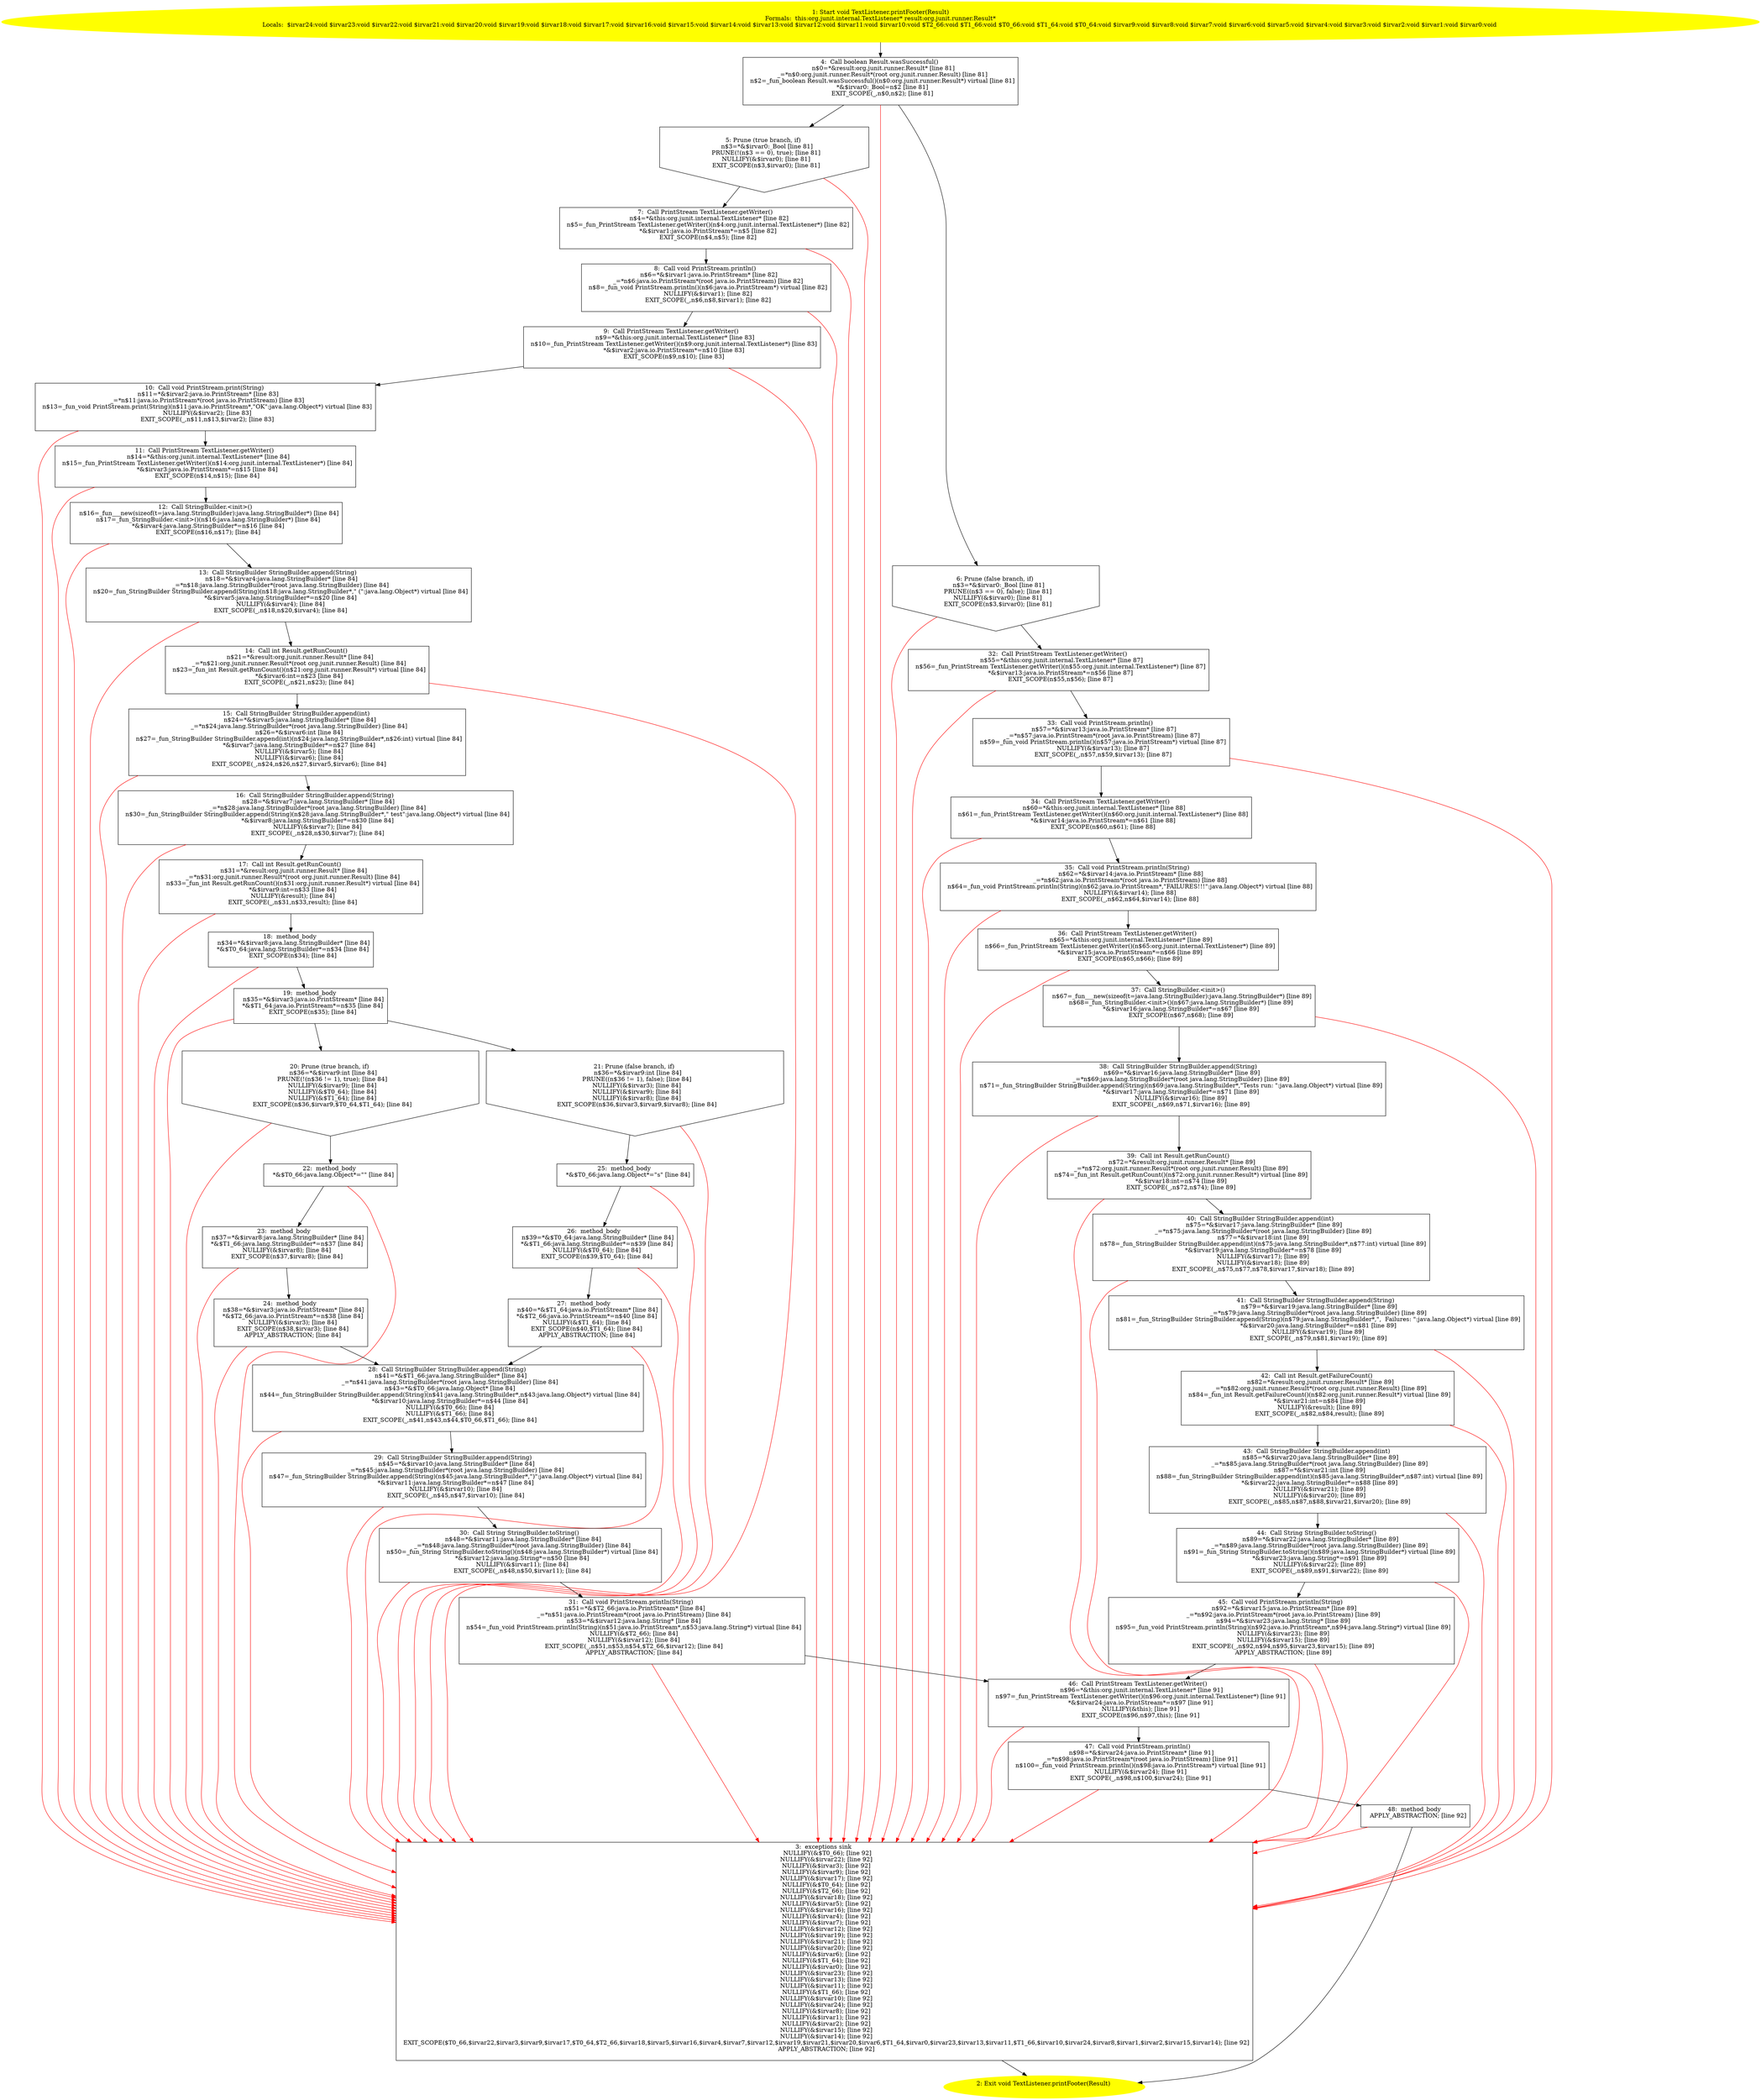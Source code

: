 /* @generated */
digraph cfg {
"org.junit.internal.TextListener.printFooter(org.junit.runner.Result):void.f20b28e6f2df026392e4457fcf75a3e8_1" [label="1: Start void TextListener.printFooter(Result)\nFormals:  this:org.junit.internal.TextListener* result:org.junit.runner.Result*\nLocals:  $irvar24:void $irvar23:void $irvar22:void $irvar21:void $irvar20:void $irvar19:void $irvar18:void $irvar17:void $irvar16:void $irvar15:void $irvar14:void $irvar13:void $irvar12:void $irvar11:void $irvar10:void $T2_66:void $T1_66:void $T0_66:void $T1_64:void $T0_64:void $irvar9:void $irvar8:void $irvar7:void $irvar6:void $irvar5:void $irvar4:void $irvar3:void $irvar2:void $irvar1:void $irvar0:void \n  " color=yellow style=filled]
	

	 "org.junit.internal.TextListener.printFooter(org.junit.runner.Result):void.f20b28e6f2df026392e4457fcf75a3e8_1" -> "org.junit.internal.TextListener.printFooter(org.junit.runner.Result):void.f20b28e6f2df026392e4457fcf75a3e8_4" ;
"org.junit.internal.TextListener.printFooter(org.junit.runner.Result):void.f20b28e6f2df026392e4457fcf75a3e8_2" [label="2: Exit void TextListener.printFooter(Result) \n  " color=yellow style=filled]
	

"org.junit.internal.TextListener.printFooter(org.junit.runner.Result):void.f20b28e6f2df026392e4457fcf75a3e8_3" [label="3:  exceptions sink \n   NULLIFY(&$T0_66); [line 92]\n  NULLIFY(&$irvar22); [line 92]\n  NULLIFY(&$irvar3); [line 92]\n  NULLIFY(&$irvar9); [line 92]\n  NULLIFY(&$irvar17); [line 92]\n  NULLIFY(&$T0_64); [line 92]\n  NULLIFY(&$T2_66); [line 92]\n  NULLIFY(&$irvar18); [line 92]\n  NULLIFY(&$irvar5); [line 92]\n  NULLIFY(&$irvar16); [line 92]\n  NULLIFY(&$irvar4); [line 92]\n  NULLIFY(&$irvar7); [line 92]\n  NULLIFY(&$irvar12); [line 92]\n  NULLIFY(&$irvar19); [line 92]\n  NULLIFY(&$irvar21); [line 92]\n  NULLIFY(&$irvar20); [line 92]\n  NULLIFY(&$irvar6); [line 92]\n  NULLIFY(&$T1_64); [line 92]\n  NULLIFY(&$irvar0); [line 92]\n  NULLIFY(&$irvar23); [line 92]\n  NULLIFY(&$irvar13); [line 92]\n  NULLIFY(&$irvar11); [line 92]\n  NULLIFY(&$T1_66); [line 92]\n  NULLIFY(&$irvar10); [line 92]\n  NULLIFY(&$irvar24); [line 92]\n  NULLIFY(&$irvar8); [line 92]\n  NULLIFY(&$irvar1); [line 92]\n  NULLIFY(&$irvar2); [line 92]\n  NULLIFY(&$irvar15); [line 92]\n  NULLIFY(&$irvar14); [line 92]\n  EXIT_SCOPE($T0_66,$irvar22,$irvar3,$irvar9,$irvar17,$T0_64,$T2_66,$irvar18,$irvar5,$irvar16,$irvar4,$irvar7,$irvar12,$irvar19,$irvar21,$irvar20,$irvar6,$T1_64,$irvar0,$irvar23,$irvar13,$irvar11,$T1_66,$irvar10,$irvar24,$irvar8,$irvar1,$irvar2,$irvar15,$irvar14); [line 92]\n  APPLY_ABSTRACTION; [line 92]\n " shape="box"]
	

	 "org.junit.internal.TextListener.printFooter(org.junit.runner.Result):void.f20b28e6f2df026392e4457fcf75a3e8_3" -> "org.junit.internal.TextListener.printFooter(org.junit.runner.Result):void.f20b28e6f2df026392e4457fcf75a3e8_2" ;
"org.junit.internal.TextListener.printFooter(org.junit.runner.Result):void.f20b28e6f2df026392e4457fcf75a3e8_4" [label="4:  Call boolean Result.wasSuccessful() \n   n$0=*&result:org.junit.runner.Result* [line 81]\n  _=*n$0:org.junit.runner.Result*(root org.junit.runner.Result) [line 81]\n  n$2=_fun_boolean Result.wasSuccessful()(n$0:org.junit.runner.Result*) virtual [line 81]\n  *&$irvar0:_Bool=n$2 [line 81]\n  EXIT_SCOPE(_,n$0,n$2); [line 81]\n " shape="box"]
	

	 "org.junit.internal.TextListener.printFooter(org.junit.runner.Result):void.f20b28e6f2df026392e4457fcf75a3e8_4" -> "org.junit.internal.TextListener.printFooter(org.junit.runner.Result):void.f20b28e6f2df026392e4457fcf75a3e8_5" ;
	 "org.junit.internal.TextListener.printFooter(org.junit.runner.Result):void.f20b28e6f2df026392e4457fcf75a3e8_4" -> "org.junit.internal.TextListener.printFooter(org.junit.runner.Result):void.f20b28e6f2df026392e4457fcf75a3e8_6" ;
	 "org.junit.internal.TextListener.printFooter(org.junit.runner.Result):void.f20b28e6f2df026392e4457fcf75a3e8_4" -> "org.junit.internal.TextListener.printFooter(org.junit.runner.Result):void.f20b28e6f2df026392e4457fcf75a3e8_3" [color="red" ];
"org.junit.internal.TextListener.printFooter(org.junit.runner.Result):void.f20b28e6f2df026392e4457fcf75a3e8_5" [label="5: Prune (true branch, if) \n   n$3=*&$irvar0:_Bool [line 81]\n  PRUNE(!(n$3 == 0), true); [line 81]\n  NULLIFY(&$irvar0); [line 81]\n  EXIT_SCOPE(n$3,$irvar0); [line 81]\n " shape="invhouse"]
	

	 "org.junit.internal.TextListener.printFooter(org.junit.runner.Result):void.f20b28e6f2df026392e4457fcf75a3e8_5" -> "org.junit.internal.TextListener.printFooter(org.junit.runner.Result):void.f20b28e6f2df026392e4457fcf75a3e8_7" ;
	 "org.junit.internal.TextListener.printFooter(org.junit.runner.Result):void.f20b28e6f2df026392e4457fcf75a3e8_5" -> "org.junit.internal.TextListener.printFooter(org.junit.runner.Result):void.f20b28e6f2df026392e4457fcf75a3e8_3" [color="red" ];
"org.junit.internal.TextListener.printFooter(org.junit.runner.Result):void.f20b28e6f2df026392e4457fcf75a3e8_6" [label="6: Prune (false branch, if) \n   n$3=*&$irvar0:_Bool [line 81]\n  PRUNE((n$3 == 0), false); [line 81]\n  NULLIFY(&$irvar0); [line 81]\n  EXIT_SCOPE(n$3,$irvar0); [line 81]\n " shape="invhouse"]
	

	 "org.junit.internal.TextListener.printFooter(org.junit.runner.Result):void.f20b28e6f2df026392e4457fcf75a3e8_6" -> "org.junit.internal.TextListener.printFooter(org.junit.runner.Result):void.f20b28e6f2df026392e4457fcf75a3e8_32" ;
	 "org.junit.internal.TextListener.printFooter(org.junit.runner.Result):void.f20b28e6f2df026392e4457fcf75a3e8_6" -> "org.junit.internal.TextListener.printFooter(org.junit.runner.Result):void.f20b28e6f2df026392e4457fcf75a3e8_3" [color="red" ];
"org.junit.internal.TextListener.printFooter(org.junit.runner.Result):void.f20b28e6f2df026392e4457fcf75a3e8_7" [label="7:  Call PrintStream TextListener.getWriter() \n   n$4=*&this:org.junit.internal.TextListener* [line 82]\n  n$5=_fun_PrintStream TextListener.getWriter()(n$4:org.junit.internal.TextListener*) [line 82]\n  *&$irvar1:java.io.PrintStream*=n$5 [line 82]\n  EXIT_SCOPE(n$4,n$5); [line 82]\n " shape="box"]
	

	 "org.junit.internal.TextListener.printFooter(org.junit.runner.Result):void.f20b28e6f2df026392e4457fcf75a3e8_7" -> "org.junit.internal.TextListener.printFooter(org.junit.runner.Result):void.f20b28e6f2df026392e4457fcf75a3e8_8" ;
	 "org.junit.internal.TextListener.printFooter(org.junit.runner.Result):void.f20b28e6f2df026392e4457fcf75a3e8_7" -> "org.junit.internal.TextListener.printFooter(org.junit.runner.Result):void.f20b28e6f2df026392e4457fcf75a3e8_3" [color="red" ];
"org.junit.internal.TextListener.printFooter(org.junit.runner.Result):void.f20b28e6f2df026392e4457fcf75a3e8_8" [label="8:  Call void PrintStream.println() \n   n$6=*&$irvar1:java.io.PrintStream* [line 82]\n  _=*n$6:java.io.PrintStream*(root java.io.PrintStream) [line 82]\n  n$8=_fun_void PrintStream.println()(n$6:java.io.PrintStream*) virtual [line 82]\n  NULLIFY(&$irvar1); [line 82]\n  EXIT_SCOPE(_,n$6,n$8,$irvar1); [line 82]\n " shape="box"]
	

	 "org.junit.internal.TextListener.printFooter(org.junit.runner.Result):void.f20b28e6f2df026392e4457fcf75a3e8_8" -> "org.junit.internal.TextListener.printFooter(org.junit.runner.Result):void.f20b28e6f2df026392e4457fcf75a3e8_9" ;
	 "org.junit.internal.TextListener.printFooter(org.junit.runner.Result):void.f20b28e6f2df026392e4457fcf75a3e8_8" -> "org.junit.internal.TextListener.printFooter(org.junit.runner.Result):void.f20b28e6f2df026392e4457fcf75a3e8_3" [color="red" ];
"org.junit.internal.TextListener.printFooter(org.junit.runner.Result):void.f20b28e6f2df026392e4457fcf75a3e8_9" [label="9:  Call PrintStream TextListener.getWriter() \n   n$9=*&this:org.junit.internal.TextListener* [line 83]\n  n$10=_fun_PrintStream TextListener.getWriter()(n$9:org.junit.internal.TextListener*) [line 83]\n  *&$irvar2:java.io.PrintStream*=n$10 [line 83]\n  EXIT_SCOPE(n$9,n$10); [line 83]\n " shape="box"]
	

	 "org.junit.internal.TextListener.printFooter(org.junit.runner.Result):void.f20b28e6f2df026392e4457fcf75a3e8_9" -> "org.junit.internal.TextListener.printFooter(org.junit.runner.Result):void.f20b28e6f2df026392e4457fcf75a3e8_10" ;
	 "org.junit.internal.TextListener.printFooter(org.junit.runner.Result):void.f20b28e6f2df026392e4457fcf75a3e8_9" -> "org.junit.internal.TextListener.printFooter(org.junit.runner.Result):void.f20b28e6f2df026392e4457fcf75a3e8_3" [color="red" ];
"org.junit.internal.TextListener.printFooter(org.junit.runner.Result):void.f20b28e6f2df026392e4457fcf75a3e8_10" [label="10:  Call void PrintStream.print(String) \n   n$11=*&$irvar2:java.io.PrintStream* [line 83]\n  _=*n$11:java.io.PrintStream*(root java.io.PrintStream) [line 83]\n  n$13=_fun_void PrintStream.print(String)(n$11:java.io.PrintStream*,\"OK\":java.lang.Object*) virtual [line 83]\n  NULLIFY(&$irvar2); [line 83]\n  EXIT_SCOPE(_,n$11,n$13,$irvar2); [line 83]\n " shape="box"]
	

	 "org.junit.internal.TextListener.printFooter(org.junit.runner.Result):void.f20b28e6f2df026392e4457fcf75a3e8_10" -> "org.junit.internal.TextListener.printFooter(org.junit.runner.Result):void.f20b28e6f2df026392e4457fcf75a3e8_11" ;
	 "org.junit.internal.TextListener.printFooter(org.junit.runner.Result):void.f20b28e6f2df026392e4457fcf75a3e8_10" -> "org.junit.internal.TextListener.printFooter(org.junit.runner.Result):void.f20b28e6f2df026392e4457fcf75a3e8_3" [color="red" ];
"org.junit.internal.TextListener.printFooter(org.junit.runner.Result):void.f20b28e6f2df026392e4457fcf75a3e8_11" [label="11:  Call PrintStream TextListener.getWriter() \n   n$14=*&this:org.junit.internal.TextListener* [line 84]\n  n$15=_fun_PrintStream TextListener.getWriter()(n$14:org.junit.internal.TextListener*) [line 84]\n  *&$irvar3:java.io.PrintStream*=n$15 [line 84]\n  EXIT_SCOPE(n$14,n$15); [line 84]\n " shape="box"]
	

	 "org.junit.internal.TextListener.printFooter(org.junit.runner.Result):void.f20b28e6f2df026392e4457fcf75a3e8_11" -> "org.junit.internal.TextListener.printFooter(org.junit.runner.Result):void.f20b28e6f2df026392e4457fcf75a3e8_12" ;
	 "org.junit.internal.TextListener.printFooter(org.junit.runner.Result):void.f20b28e6f2df026392e4457fcf75a3e8_11" -> "org.junit.internal.TextListener.printFooter(org.junit.runner.Result):void.f20b28e6f2df026392e4457fcf75a3e8_3" [color="red" ];
"org.junit.internal.TextListener.printFooter(org.junit.runner.Result):void.f20b28e6f2df026392e4457fcf75a3e8_12" [label="12:  Call StringBuilder.<init>() \n   n$16=_fun___new(sizeof(t=java.lang.StringBuilder):java.lang.StringBuilder*) [line 84]\n  n$17=_fun_StringBuilder.<init>()(n$16:java.lang.StringBuilder*) [line 84]\n  *&$irvar4:java.lang.StringBuilder*=n$16 [line 84]\n  EXIT_SCOPE(n$16,n$17); [line 84]\n " shape="box"]
	

	 "org.junit.internal.TextListener.printFooter(org.junit.runner.Result):void.f20b28e6f2df026392e4457fcf75a3e8_12" -> "org.junit.internal.TextListener.printFooter(org.junit.runner.Result):void.f20b28e6f2df026392e4457fcf75a3e8_13" ;
	 "org.junit.internal.TextListener.printFooter(org.junit.runner.Result):void.f20b28e6f2df026392e4457fcf75a3e8_12" -> "org.junit.internal.TextListener.printFooter(org.junit.runner.Result):void.f20b28e6f2df026392e4457fcf75a3e8_3" [color="red" ];
"org.junit.internal.TextListener.printFooter(org.junit.runner.Result):void.f20b28e6f2df026392e4457fcf75a3e8_13" [label="13:  Call StringBuilder StringBuilder.append(String) \n   n$18=*&$irvar4:java.lang.StringBuilder* [line 84]\n  _=*n$18:java.lang.StringBuilder*(root java.lang.StringBuilder) [line 84]\n  n$20=_fun_StringBuilder StringBuilder.append(String)(n$18:java.lang.StringBuilder*,\" (\":java.lang.Object*) virtual [line 84]\n  *&$irvar5:java.lang.StringBuilder*=n$20 [line 84]\n  NULLIFY(&$irvar4); [line 84]\n  EXIT_SCOPE(_,n$18,n$20,$irvar4); [line 84]\n " shape="box"]
	

	 "org.junit.internal.TextListener.printFooter(org.junit.runner.Result):void.f20b28e6f2df026392e4457fcf75a3e8_13" -> "org.junit.internal.TextListener.printFooter(org.junit.runner.Result):void.f20b28e6f2df026392e4457fcf75a3e8_14" ;
	 "org.junit.internal.TextListener.printFooter(org.junit.runner.Result):void.f20b28e6f2df026392e4457fcf75a3e8_13" -> "org.junit.internal.TextListener.printFooter(org.junit.runner.Result):void.f20b28e6f2df026392e4457fcf75a3e8_3" [color="red" ];
"org.junit.internal.TextListener.printFooter(org.junit.runner.Result):void.f20b28e6f2df026392e4457fcf75a3e8_14" [label="14:  Call int Result.getRunCount() \n   n$21=*&result:org.junit.runner.Result* [line 84]\n  _=*n$21:org.junit.runner.Result*(root org.junit.runner.Result) [line 84]\n  n$23=_fun_int Result.getRunCount()(n$21:org.junit.runner.Result*) virtual [line 84]\n  *&$irvar6:int=n$23 [line 84]\n  EXIT_SCOPE(_,n$21,n$23); [line 84]\n " shape="box"]
	

	 "org.junit.internal.TextListener.printFooter(org.junit.runner.Result):void.f20b28e6f2df026392e4457fcf75a3e8_14" -> "org.junit.internal.TextListener.printFooter(org.junit.runner.Result):void.f20b28e6f2df026392e4457fcf75a3e8_15" ;
	 "org.junit.internal.TextListener.printFooter(org.junit.runner.Result):void.f20b28e6f2df026392e4457fcf75a3e8_14" -> "org.junit.internal.TextListener.printFooter(org.junit.runner.Result):void.f20b28e6f2df026392e4457fcf75a3e8_3" [color="red" ];
"org.junit.internal.TextListener.printFooter(org.junit.runner.Result):void.f20b28e6f2df026392e4457fcf75a3e8_15" [label="15:  Call StringBuilder StringBuilder.append(int) \n   n$24=*&$irvar5:java.lang.StringBuilder* [line 84]\n  _=*n$24:java.lang.StringBuilder*(root java.lang.StringBuilder) [line 84]\n  n$26=*&$irvar6:int [line 84]\n  n$27=_fun_StringBuilder StringBuilder.append(int)(n$24:java.lang.StringBuilder*,n$26:int) virtual [line 84]\n  *&$irvar7:java.lang.StringBuilder*=n$27 [line 84]\n  NULLIFY(&$irvar5); [line 84]\n  NULLIFY(&$irvar6); [line 84]\n  EXIT_SCOPE(_,n$24,n$26,n$27,$irvar5,$irvar6); [line 84]\n " shape="box"]
	

	 "org.junit.internal.TextListener.printFooter(org.junit.runner.Result):void.f20b28e6f2df026392e4457fcf75a3e8_15" -> "org.junit.internal.TextListener.printFooter(org.junit.runner.Result):void.f20b28e6f2df026392e4457fcf75a3e8_16" ;
	 "org.junit.internal.TextListener.printFooter(org.junit.runner.Result):void.f20b28e6f2df026392e4457fcf75a3e8_15" -> "org.junit.internal.TextListener.printFooter(org.junit.runner.Result):void.f20b28e6f2df026392e4457fcf75a3e8_3" [color="red" ];
"org.junit.internal.TextListener.printFooter(org.junit.runner.Result):void.f20b28e6f2df026392e4457fcf75a3e8_16" [label="16:  Call StringBuilder StringBuilder.append(String) \n   n$28=*&$irvar7:java.lang.StringBuilder* [line 84]\n  _=*n$28:java.lang.StringBuilder*(root java.lang.StringBuilder) [line 84]\n  n$30=_fun_StringBuilder StringBuilder.append(String)(n$28:java.lang.StringBuilder*,\" test\":java.lang.Object*) virtual [line 84]\n  *&$irvar8:java.lang.StringBuilder*=n$30 [line 84]\n  NULLIFY(&$irvar7); [line 84]\n  EXIT_SCOPE(_,n$28,n$30,$irvar7); [line 84]\n " shape="box"]
	

	 "org.junit.internal.TextListener.printFooter(org.junit.runner.Result):void.f20b28e6f2df026392e4457fcf75a3e8_16" -> "org.junit.internal.TextListener.printFooter(org.junit.runner.Result):void.f20b28e6f2df026392e4457fcf75a3e8_17" ;
	 "org.junit.internal.TextListener.printFooter(org.junit.runner.Result):void.f20b28e6f2df026392e4457fcf75a3e8_16" -> "org.junit.internal.TextListener.printFooter(org.junit.runner.Result):void.f20b28e6f2df026392e4457fcf75a3e8_3" [color="red" ];
"org.junit.internal.TextListener.printFooter(org.junit.runner.Result):void.f20b28e6f2df026392e4457fcf75a3e8_17" [label="17:  Call int Result.getRunCount() \n   n$31=*&result:org.junit.runner.Result* [line 84]\n  _=*n$31:org.junit.runner.Result*(root org.junit.runner.Result) [line 84]\n  n$33=_fun_int Result.getRunCount()(n$31:org.junit.runner.Result*) virtual [line 84]\n  *&$irvar9:int=n$33 [line 84]\n  NULLIFY(&result); [line 84]\n  EXIT_SCOPE(_,n$31,n$33,result); [line 84]\n " shape="box"]
	

	 "org.junit.internal.TextListener.printFooter(org.junit.runner.Result):void.f20b28e6f2df026392e4457fcf75a3e8_17" -> "org.junit.internal.TextListener.printFooter(org.junit.runner.Result):void.f20b28e6f2df026392e4457fcf75a3e8_18" ;
	 "org.junit.internal.TextListener.printFooter(org.junit.runner.Result):void.f20b28e6f2df026392e4457fcf75a3e8_17" -> "org.junit.internal.TextListener.printFooter(org.junit.runner.Result):void.f20b28e6f2df026392e4457fcf75a3e8_3" [color="red" ];
"org.junit.internal.TextListener.printFooter(org.junit.runner.Result):void.f20b28e6f2df026392e4457fcf75a3e8_18" [label="18:  method_body \n   n$34=*&$irvar8:java.lang.StringBuilder* [line 84]\n  *&$T0_64:java.lang.StringBuilder*=n$34 [line 84]\n  EXIT_SCOPE(n$34); [line 84]\n " shape="box"]
	

	 "org.junit.internal.TextListener.printFooter(org.junit.runner.Result):void.f20b28e6f2df026392e4457fcf75a3e8_18" -> "org.junit.internal.TextListener.printFooter(org.junit.runner.Result):void.f20b28e6f2df026392e4457fcf75a3e8_19" ;
	 "org.junit.internal.TextListener.printFooter(org.junit.runner.Result):void.f20b28e6f2df026392e4457fcf75a3e8_18" -> "org.junit.internal.TextListener.printFooter(org.junit.runner.Result):void.f20b28e6f2df026392e4457fcf75a3e8_3" [color="red" ];
"org.junit.internal.TextListener.printFooter(org.junit.runner.Result):void.f20b28e6f2df026392e4457fcf75a3e8_19" [label="19:  method_body \n   n$35=*&$irvar3:java.io.PrintStream* [line 84]\n  *&$T1_64:java.io.PrintStream*=n$35 [line 84]\n  EXIT_SCOPE(n$35); [line 84]\n " shape="box"]
	

	 "org.junit.internal.TextListener.printFooter(org.junit.runner.Result):void.f20b28e6f2df026392e4457fcf75a3e8_19" -> "org.junit.internal.TextListener.printFooter(org.junit.runner.Result):void.f20b28e6f2df026392e4457fcf75a3e8_20" ;
	 "org.junit.internal.TextListener.printFooter(org.junit.runner.Result):void.f20b28e6f2df026392e4457fcf75a3e8_19" -> "org.junit.internal.TextListener.printFooter(org.junit.runner.Result):void.f20b28e6f2df026392e4457fcf75a3e8_21" ;
	 "org.junit.internal.TextListener.printFooter(org.junit.runner.Result):void.f20b28e6f2df026392e4457fcf75a3e8_19" -> "org.junit.internal.TextListener.printFooter(org.junit.runner.Result):void.f20b28e6f2df026392e4457fcf75a3e8_3" [color="red" ];
"org.junit.internal.TextListener.printFooter(org.junit.runner.Result):void.f20b28e6f2df026392e4457fcf75a3e8_20" [label="20: Prune (true branch, if) \n   n$36=*&$irvar9:int [line 84]\n  PRUNE(!(n$36 != 1), true); [line 84]\n  NULLIFY(&$irvar9); [line 84]\n  NULLIFY(&$T0_64); [line 84]\n  NULLIFY(&$T1_64); [line 84]\n  EXIT_SCOPE(n$36,$irvar9,$T0_64,$T1_64); [line 84]\n " shape="invhouse"]
	

	 "org.junit.internal.TextListener.printFooter(org.junit.runner.Result):void.f20b28e6f2df026392e4457fcf75a3e8_20" -> "org.junit.internal.TextListener.printFooter(org.junit.runner.Result):void.f20b28e6f2df026392e4457fcf75a3e8_22" ;
	 "org.junit.internal.TextListener.printFooter(org.junit.runner.Result):void.f20b28e6f2df026392e4457fcf75a3e8_20" -> "org.junit.internal.TextListener.printFooter(org.junit.runner.Result):void.f20b28e6f2df026392e4457fcf75a3e8_3" [color="red" ];
"org.junit.internal.TextListener.printFooter(org.junit.runner.Result):void.f20b28e6f2df026392e4457fcf75a3e8_21" [label="21: Prune (false branch, if) \n   n$36=*&$irvar9:int [line 84]\n  PRUNE((n$36 != 1), false); [line 84]\n  NULLIFY(&$irvar3); [line 84]\n  NULLIFY(&$irvar9); [line 84]\n  NULLIFY(&$irvar8); [line 84]\n  EXIT_SCOPE(n$36,$irvar3,$irvar9,$irvar8); [line 84]\n " shape="invhouse"]
	

	 "org.junit.internal.TextListener.printFooter(org.junit.runner.Result):void.f20b28e6f2df026392e4457fcf75a3e8_21" -> "org.junit.internal.TextListener.printFooter(org.junit.runner.Result):void.f20b28e6f2df026392e4457fcf75a3e8_25" ;
	 "org.junit.internal.TextListener.printFooter(org.junit.runner.Result):void.f20b28e6f2df026392e4457fcf75a3e8_21" -> "org.junit.internal.TextListener.printFooter(org.junit.runner.Result):void.f20b28e6f2df026392e4457fcf75a3e8_3" [color="red" ];
"org.junit.internal.TextListener.printFooter(org.junit.runner.Result):void.f20b28e6f2df026392e4457fcf75a3e8_22" [label="22:  method_body \n   *&$T0_66:java.lang.Object*=\"\" [line 84]\n " shape="box"]
	

	 "org.junit.internal.TextListener.printFooter(org.junit.runner.Result):void.f20b28e6f2df026392e4457fcf75a3e8_22" -> "org.junit.internal.TextListener.printFooter(org.junit.runner.Result):void.f20b28e6f2df026392e4457fcf75a3e8_23" ;
	 "org.junit.internal.TextListener.printFooter(org.junit.runner.Result):void.f20b28e6f2df026392e4457fcf75a3e8_22" -> "org.junit.internal.TextListener.printFooter(org.junit.runner.Result):void.f20b28e6f2df026392e4457fcf75a3e8_3" [color="red" ];
"org.junit.internal.TextListener.printFooter(org.junit.runner.Result):void.f20b28e6f2df026392e4457fcf75a3e8_23" [label="23:  method_body \n   n$37=*&$irvar8:java.lang.StringBuilder* [line 84]\n  *&$T1_66:java.lang.StringBuilder*=n$37 [line 84]\n  NULLIFY(&$irvar8); [line 84]\n  EXIT_SCOPE(n$37,$irvar8); [line 84]\n " shape="box"]
	

	 "org.junit.internal.TextListener.printFooter(org.junit.runner.Result):void.f20b28e6f2df026392e4457fcf75a3e8_23" -> "org.junit.internal.TextListener.printFooter(org.junit.runner.Result):void.f20b28e6f2df026392e4457fcf75a3e8_24" ;
	 "org.junit.internal.TextListener.printFooter(org.junit.runner.Result):void.f20b28e6f2df026392e4457fcf75a3e8_23" -> "org.junit.internal.TextListener.printFooter(org.junit.runner.Result):void.f20b28e6f2df026392e4457fcf75a3e8_3" [color="red" ];
"org.junit.internal.TextListener.printFooter(org.junit.runner.Result):void.f20b28e6f2df026392e4457fcf75a3e8_24" [label="24:  method_body \n   n$38=*&$irvar3:java.io.PrintStream* [line 84]\n  *&$T2_66:java.io.PrintStream*=n$38 [line 84]\n  NULLIFY(&$irvar3); [line 84]\n  EXIT_SCOPE(n$38,$irvar3); [line 84]\n  APPLY_ABSTRACTION; [line 84]\n " shape="box"]
	

	 "org.junit.internal.TextListener.printFooter(org.junit.runner.Result):void.f20b28e6f2df026392e4457fcf75a3e8_24" -> "org.junit.internal.TextListener.printFooter(org.junit.runner.Result):void.f20b28e6f2df026392e4457fcf75a3e8_28" ;
	 "org.junit.internal.TextListener.printFooter(org.junit.runner.Result):void.f20b28e6f2df026392e4457fcf75a3e8_24" -> "org.junit.internal.TextListener.printFooter(org.junit.runner.Result):void.f20b28e6f2df026392e4457fcf75a3e8_3" [color="red" ];
"org.junit.internal.TextListener.printFooter(org.junit.runner.Result):void.f20b28e6f2df026392e4457fcf75a3e8_25" [label="25:  method_body \n   *&$T0_66:java.lang.Object*=\"s\" [line 84]\n " shape="box"]
	

	 "org.junit.internal.TextListener.printFooter(org.junit.runner.Result):void.f20b28e6f2df026392e4457fcf75a3e8_25" -> "org.junit.internal.TextListener.printFooter(org.junit.runner.Result):void.f20b28e6f2df026392e4457fcf75a3e8_26" ;
	 "org.junit.internal.TextListener.printFooter(org.junit.runner.Result):void.f20b28e6f2df026392e4457fcf75a3e8_25" -> "org.junit.internal.TextListener.printFooter(org.junit.runner.Result):void.f20b28e6f2df026392e4457fcf75a3e8_3" [color="red" ];
"org.junit.internal.TextListener.printFooter(org.junit.runner.Result):void.f20b28e6f2df026392e4457fcf75a3e8_26" [label="26:  method_body \n   n$39=*&$T0_64:java.lang.StringBuilder* [line 84]\n  *&$T1_66:java.lang.StringBuilder*=n$39 [line 84]\n  NULLIFY(&$T0_64); [line 84]\n  EXIT_SCOPE(n$39,$T0_64); [line 84]\n " shape="box"]
	

	 "org.junit.internal.TextListener.printFooter(org.junit.runner.Result):void.f20b28e6f2df026392e4457fcf75a3e8_26" -> "org.junit.internal.TextListener.printFooter(org.junit.runner.Result):void.f20b28e6f2df026392e4457fcf75a3e8_27" ;
	 "org.junit.internal.TextListener.printFooter(org.junit.runner.Result):void.f20b28e6f2df026392e4457fcf75a3e8_26" -> "org.junit.internal.TextListener.printFooter(org.junit.runner.Result):void.f20b28e6f2df026392e4457fcf75a3e8_3" [color="red" ];
"org.junit.internal.TextListener.printFooter(org.junit.runner.Result):void.f20b28e6f2df026392e4457fcf75a3e8_27" [label="27:  method_body \n   n$40=*&$T1_64:java.io.PrintStream* [line 84]\n  *&$T2_66:java.io.PrintStream*=n$40 [line 84]\n  NULLIFY(&$T1_64); [line 84]\n  EXIT_SCOPE(n$40,$T1_64); [line 84]\n  APPLY_ABSTRACTION; [line 84]\n " shape="box"]
	

	 "org.junit.internal.TextListener.printFooter(org.junit.runner.Result):void.f20b28e6f2df026392e4457fcf75a3e8_27" -> "org.junit.internal.TextListener.printFooter(org.junit.runner.Result):void.f20b28e6f2df026392e4457fcf75a3e8_28" ;
	 "org.junit.internal.TextListener.printFooter(org.junit.runner.Result):void.f20b28e6f2df026392e4457fcf75a3e8_27" -> "org.junit.internal.TextListener.printFooter(org.junit.runner.Result):void.f20b28e6f2df026392e4457fcf75a3e8_3" [color="red" ];
"org.junit.internal.TextListener.printFooter(org.junit.runner.Result):void.f20b28e6f2df026392e4457fcf75a3e8_28" [label="28:  Call StringBuilder StringBuilder.append(String) \n   n$41=*&$T1_66:java.lang.StringBuilder* [line 84]\n  _=*n$41:java.lang.StringBuilder*(root java.lang.StringBuilder) [line 84]\n  n$43=*&$T0_66:java.lang.Object* [line 84]\n  n$44=_fun_StringBuilder StringBuilder.append(String)(n$41:java.lang.StringBuilder*,n$43:java.lang.Object*) virtual [line 84]\n  *&$irvar10:java.lang.StringBuilder*=n$44 [line 84]\n  NULLIFY(&$T0_66); [line 84]\n  NULLIFY(&$T1_66); [line 84]\n  EXIT_SCOPE(_,n$41,n$43,n$44,$T0_66,$T1_66); [line 84]\n " shape="box"]
	

	 "org.junit.internal.TextListener.printFooter(org.junit.runner.Result):void.f20b28e6f2df026392e4457fcf75a3e8_28" -> "org.junit.internal.TextListener.printFooter(org.junit.runner.Result):void.f20b28e6f2df026392e4457fcf75a3e8_29" ;
	 "org.junit.internal.TextListener.printFooter(org.junit.runner.Result):void.f20b28e6f2df026392e4457fcf75a3e8_28" -> "org.junit.internal.TextListener.printFooter(org.junit.runner.Result):void.f20b28e6f2df026392e4457fcf75a3e8_3" [color="red" ];
"org.junit.internal.TextListener.printFooter(org.junit.runner.Result):void.f20b28e6f2df026392e4457fcf75a3e8_29" [label="29:  Call StringBuilder StringBuilder.append(String) \n   n$45=*&$irvar10:java.lang.StringBuilder* [line 84]\n  _=*n$45:java.lang.StringBuilder*(root java.lang.StringBuilder) [line 84]\n  n$47=_fun_StringBuilder StringBuilder.append(String)(n$45:java.lang.StringBuilder*,\")\":java.lang.Object*) virtual [line 84]\n  *&$irvar11:java.lang.StringBuilder*=n$47 [line 84]\n  NULLIFY(&$irvar10); [line 84]\n  EXIT_SCOPE(_,n$45,n$47,$irvar10); [line 84]\n " shape="box"]
	

	 "org.junit.internal.TextListener.printFooter(org.junit.runner.Result):void.f20b28e6f2df026392e4457fcf75a3e8_29" -> "org.junit.internal.TextListener.printFooter(org.junit.runner.Result):void.f20b28e6f2df026392e4457fcf75a3e8_30" ;
	 "org.junit.internal.TextListener.printFooter(org.junit.runner.Result):void.f20b28e6f2df026392e4457fcf75a3e8_29" -> "org.junit.internal.TextListener.printFooter(org.junit.runner.Result):void.f20b28e6f2df026392e4457fcf75a3e8_3" [color="red" ];
"org.junit.internal.TextListener.printFooter(org.junit.runner.Result):void.f20b28e6f2df026392e4457fcf75a3e8_30" [label="30:  Call String StringBuilder.toString() \n   n$48=*&$irvar11:java.lang.StringBuilder* [line 84]\n  _=*n$48:java.lang.StringBuilder*(root java.lang.StringBuilder) [line 84]\n  n$50=_fun_String StringBuilder.toString()(n$48:java.lang.StringBuilder*) virtual [line 84]\n  *&$irvar12:java.lang.String*=n$50 [line 84]\n  NULLIFY(&$irvar11); [line 84]\n  EXIT_SCOPE(_,n$48,n$50,$irvar11); [line 84]\n " shape="box"]
	

	 "org.junit.internal.TextListener.printFooter(org.junit.runner.Result):void.f20b28e6f2df026392e4457fcf75a3e8_30" -> "org.junit.internal.TextListener.printFooter(org.junit.runner.Result):void.f20b28e6f2df026392e4457fcf75a3e8_31" ;
	 "org.junit.internal.TextListener.printFooter(org.junit.runner.Result):void.f20b28e6f2df026392e4457fcf75a3e8_30" -> "org.junit.internal.TextListener.printFooter(org.junit.runner.Result):void.f20b28e6f2df026392e4457fcf75a3e8_3" [color="red" ];
"org.junit.internal.TextListener.printFooter(org.junit.runner.Result):void.f20b28e6f2df026392e4457fcf75a3e8_31" [label="31:  Call void PrintStream.println(String) \n   n$51=*&$T2_66:java.io.PrintStream* [line 84]\n  _=*n$51:java.io.PrintStream*(root java.io.PrintStream) [line 84]\n  n$53=*&$irvar12:java.lang.String* [line 84]\n  n$54=_fun_void PrintStream.println(String)(n$51:java.io.PrintStream*,n$53:java.lang.String*) virtual [line 84]\n  NULLIFY(&$T2_66); [line 84]\n  NULLIFY(&$irvar12); [line 84]\n  EXIT_SCOPE(_,n$51,n$53,n$54,$T2_66,$irvar12); [line 84]\n  APPLY_ABSTRACTION; [line 84]\n " shape="box"]
	

	 "org.junit.internal.TextListener.printFooter(org.junit.runner.Result):void.f20b28e6f2df026392e4457fcf75a3e8_31" -> "org.junit.internal.TextListener.printFooter(org.junit.runner.Result):void.f20b28e6f2df026392e4457fcf75a3e8_46" ;
	 "org.junit.internal.TextListener.printFooter(org.junit.runner.Result):void.f20b28e6f2df026392e4457fcf75a3e8_31" -> "org.junit.internal.TextListener.printFooter(org.junit.runner.Result):void.f20b28e6f2df026392e4457fcf75a3e8_3" [color="red" ];
"org.junit.internal.TextListener.printFooter(org.junit.runner.Result):void.f20b28e6f2df026392e4457fcf75a3e8_32" [label="32:  Call PrintStream TextListener.getWriter() \n   n$55=*&this:org.junit.internal.TextListener* [line 87]\n  n$56=_fun_PrintStream TextListener.getWriter()(n$55:org.junit.internal.TextListener*) [line 87]\n  *&$irvar13:java.io.PrintStream*=n$56 [line 87]\n  EXIT_SCOPE(n$55,n$56); [line 87]\n " shape="box"]
	

	 "org.junit.internal.TextListener.printFooter(org.junit.runner.Result):void.f20b28e6f2df026392e4457fcf75a3e8_32" -> "org.junit.internal.TextListener.printFooter(org.junit.runner.Result):void.f20b28e6f2df026392e4457fcf75a3e8_33" ;
	 "org.junit.internal.TextListener.printFooter(org.junit.runner.Result):void.f20b28e6f2df026392e4457fcf75a3e8_32" -> "org.junit.internal.TextListener.printFooter(org.junit.runner.Result):void.f20b28e6f2df026392e4457fcf75a3e8_3" [color="red" ];
"org.junit.internal.TextListener.printFooter(org.junit.runner.Result):void.f20b28e6f2df026392e4457fcf75a3e8_33" [label="33:  Call void PrintStream.println() \n   n$57=*&$irvar13:java.io.PrintStream* [line 87]\n  _=*n$57:java.io.PrintStream*(root java.io.PrintStream) [line 87]\n  n$59=_fun_void PrintStream.println()(n$57:java.io.PrintStream*) virtual [line 87]\n  NULLIFY(&$irvar13); [line 87]\n  EXIT_SCOPE(_,n$57,n$59,$irvar13); [line 87]\n " shape="box"]
	

	 "org.junit.internal.TextListener.printFooter(org.junit.runner.Result):void.f20b28e6f2df026392e4457fcf75a3e8_33" -> "org.junit.internal.TextListener.printFooter(org.junit.runner.Result):void.f20b28e6f2df026392e4457fcf75a3e8_34" ;
	 "org.junit.internal.TextListener.printFooter(org.junit.runner.Result):void.f20b28e6f2df026392e4457fcf75a3e8_33" -> "org.junit.internal.TextListener.printFooter(org.junit.runner.Result):void.f20b28e6f2df026392e4457fcf75a3e8_3" [color="red" ];
"org.junit.internal.TextListener.printFooter(org.junit.runner.Result):void.f20b28e6f2df026392e4457fcf75a3e8_34" [label="34:  Call PrintStream TextListener.getWriter() \n   n$60=*&this:org.junit.internal.TextListener* [line 88]\n  n$61=_fun_PrintStream TextListener.getWriter()(n$60:org.junit.internal.TextListener*) [line 88]\n  *&$irvar14:java.io.PrintStream*=n$61 [line 88]\n  EXIT_SCOPE(n$60,n$61); [line 88]\n " shape="box"]
	

	 "org.junit.internal.TextListener.printFooter(org.junit.runner.Result):void.f20b28e6f2df026392e4457fcf75a3e8_34" -> "org.junit.internal.TextListener.printFooter(org.junit.runner.Result):void.f20b28e6f2df026392e4457fcf75a3e8_35" ;
	 "org.junit.internal.TextListener.printFooter(org.junit.runner.Result):void.f20b28e6f2df026392e4457fcf75a3e8_34" -> "org.junit.internal.TextListener.printFooter(org.junit.runner.Result):void.f20b28e6f2df026392e4457fcf75a3e8_3" [color="red" ];
"org.junit.internal.TextListener.printFooter(org.junit.runner.Result):void.f20b28e6f2df026392e4457fcf75a3e8_35" [label="35:  Call void PrintStream.println(String) \n   n$62=*&$irvar14:java.io.PrintStream* [line 88]\n  _=*n$62:java.io.PrintStream*(root java.io.PrintStream) [line 88]\n  n$64=_fun_void PrintStream.println(String)(n$62:java.io.PrintStream*,\"FAILURES!!!\":java.lang.Object*) virtual [line 88]\n  NULLIFY(&$irvar14); [line 88]\n  EXIT_SCOPE(_,n$62,n$64,$irvar14); [line 88]\n " shape="box"]
	

	 "org.junit.internal.TextListener.printFooter(org.junit.runner.Result):void.f20b28e6f2df026392e4457fcf75a3e8_35" -> "org.junit.internal.TextListener.printFooter(org.junit.runner.Result):void.f20b28e6f2df026392e4457fcf75a3e8_36" ;
	 "org.junit.internal.TextListener.printFooter(org.junit.runner.Result):void.f20b28e6f2df026392e4457fcf75a3e8_35" -> "org.junit.internal.TextListener.printFooter(org.junit.runner.Result):void.f20b28e6f2df026392e4457fcf75a3e8_3" [color="red" ];
"org.junit.internal.TextListener.printFooter(org.junit.runner.Result):void.f20b28e6f2df026392e4457fcf75a3e8_36" [label="36:  Call PrintStream TextListener.getWriter() \n   n$65=*&this:org.junit.internal.TextListener* [line 89]\n  n$66=_fun_PrintStream TextListener.getWriter()(n$65:org.junit.internal.TextListener*) [line 89]\n  *&$irvar15:java.io.PrintStream*=n$66 [line 89]\n  EXIT_SCOPE(n$65,n$66); [line 89]\n " shape="box"]
	

	 "org.junit.internal.TextListener.printFooter(org.junit.runner.Result):void.f20b28e6f2df026392e4457fcf75a3e8_36" -> "org.junit.internal.TextListener.printFooter(org.junit.runner.Result):void.f20b28e6f2df026392e4457fcf75a3e8_37" ;
	 "org.junit.internal.TextListener.printFooter(org.junit.runner.Result):void.f20b28e6f2df026392e4457fcf75a3e8_36" -> "org.junit.internal.TextListener.printFooter(org.junit.runner.Result):void.f20b28e6f2df026392e4457fcf75a3e8_3" [color="red" ];
"org.junit.internal.TextListener.printFooter(org.junit.runner.Result):void.f20b28e6f2df026392e4457fcf75a3e8_37" [label="37:  Call StringBuilder.<init>() \n   n$67=_fun___new(sizeof(t=java.lang.StringBuilder):java.lang.StringBuilder*) [line 89]\n  n$68=_fun_StringBuilder.<init>()(n$67:java.lang.StringBuilder*) [line 89]\n  *&$irvar16:java.lang.StringBuilder*=n$67 [line 89]\n  EXIT_SCOPE(n$67,n$68); [line 89]\n " shape="box"]
	

	 "org.junit.internal.TextListener.printFooter(org.junit.runner.Result):void.f20b28e6f2df026392e4457fcf75a3e8_37" -> "org.junit.internal.TextListener.printFooter(org.junit.runner.Result):void.f20b28e6f2df026392e4457fcf75a3e8_38" ;
	 "org.junit.internal.TextListener.printFooter(org.junit.runner.Result):void.f20b28e6f2df026392e4457fcf75a3e8_37" -> "org.junit.internal.TextListener.printFooter(org.junit.runner.Result):void.f20b28e6f2df026392e4457fcf75a3e8_3" [color="red" ];
"org.junit.internal.TextListener.printFooter(org.junit.runner.Result):void.f20b28e6f2df026392e4457fcf75a3e8_38" [label="38:  Call StringBuilder StringBuilder.append(String) \n   n$69=*&$irvar16:java.lang.StringBuilder* [line 89]\n  _=*n$69:java.lang.StringBuilder*(root java.lang.StringBuilder) [line 89]\n  n$71=_fun_StringBuilder StringBuilder.append(String)(n$69:java.lang.StringBuilder*,\"Tests run: \":java.lang.Object*) virtual [line 89]\n  *&$irvar17:java.lang.StringBuilder*=n$71 [line 89]\n  NULLIFY(&$irvar16); [line 89]\n  EXIT_SCOPE(_,n$69,n$71,$irvar16); [line 89]\n " shape="box"]
	

	 "org.junit.internal.TextListener.printFooter(org.junit.runner.Result):void.f20b28e6f2df026392e4457fcf75a3e8_38" -> "org.junit.internal.TextListener.printFooter(org.junit.runner.Result):void.f20b28e6f2df026392e4457fcf75a3e8_39" ;
	 "org.junit.internal.TextListener.printFooter(org.junit.runner.Result):void.f20b28e6f2df026392e4457fcf75a3e8_38" -> "org.junit.internal.TextListener.printFooter(org.junit.runner.Result):void.f20b28e6f2df026392e4457fcf75a3e8_3" [color="red" ];
"org.junit.internal.TextListener.printFooter(org.junit.runner.Result):void.f20b28e6f2df026392e4457fcf75a3e8_39" [label="39:  Call int Result.getRunCount() \n   n$72=*&result:org.junit.runner.Result* [line 89]\n  _=*n$72:org.junit.runner.Result*(root org.junit.runner.Result) [line 89]\n  n$74=_fun_int Result.getRunCount()(n$72:org.junit.runner.Result*) virtual [line 89]\n  *&$irvar18:int=n$74 [line 89]\n  EXIT_SCOPE(_,n$72,n$74); [line 89]\n " shape="box"]
	

	 "org.junit.internal.TextListener.printFooter(org.junit.runner.Result):void.f20b28e6f2df026392e4457fcf75a3e8_39" -> "org.junit.internal.TextListener.printFooter(org.junit.runner.Result):void.f20b28e6f2df026392e4457fcf75a3e8_40" ;
	 "org.junit.internal.TextListener.printFooter(org.junit.runner.Result):void.f20b28e6f2df026392e4457fcf75a3e8_39" -> "org.junit.internal.TextListener.printFooter(org.junit.runner.Result):void.f20b28e6f2df026392e4457fcf75a3e8_3" [color="red" ];
"org.junit.internal.TextListener.printFooter(org.junit.runner.Result):void.f20b28e6f2df026392e4457fcf75a3e8_40" [label="40:  Call StringBuilder StringBuilder.append(int) \n   n$75=*&$irvar17:java.lang.StringBuilder* [line 89]\n  _=*n$75:java.lang.StringBuilder*(root java.lang.StringBuilder) [line 89]\n  n$77=*&$irvar18:int [line 89]\n  n$78=_fun_StringBuilder StringBuilder.append(int)(n$75:java.lang.StringBuilder*,n$77:int) virtual [line 89]\n  *&$irvar19:java.lang.StringBuilder*=n$78 [line 89]\n  NULLIFY(&$irvar17); [line 89]\n  NULLIFY(&$irvar18); [line 89]\n  EXIT_SCOPE(_,n$75,n$77,n$78,$irvar17,$irvar18); [line 89]\n " shape="box"]
	

	 "org.junit.internal.TextListener.printFooter(org.junit.runner.Result):void.f20b28e6f2df026392e4457fcf75a3e8_40" -> "org.junit.internal.TextListener.printFooter(org.junit.runner.Result):void.f20b28e6f2df026392e4457fcf75a3e8_41" ;
	 "org.junit.internal.TextListener.printFooter(org.junit.runner.Result):void.f20b28e6f2df026392e4457fcf75a3e8_40" -> "org.junit.internal.TextListener.printFooter(org.junit.runner.Result):void.f20b28e6f2df026392e4457fcf75a3e8_3" [color="red" ];
"org.junit.internal.TextListener.printFooter(org.junit.runner.Result):void.f20b28e6f2df026392e4457fcf75a3e8_41" [label="41:  Call StringBuilder StringBuilder.append(String) \n   n$79=*&$irvar19:java.lang.StringBuilder* [line 89]\n  _=*n$79:java.lang.StringBuilder*(root java.lang.StringBuilder) [line 89]\n  n$81=_fun_StringBuilder StringBuilder.append(String)(n$79:java.lang.StringBuilder*,\",  Failures: \":java.lang.Object*) virtual [line 89]\n  *&$irvar20:java.lang.StringBuilder*=n$81 [line 89]\n  NULLIFY(&$irvar19); [line 89]\n  EXIT_SCOPE(_,n$79,n$81,$irvar19); [line 89]\n " shape="box"]
	

	 "org.junit.internal.TextListener.printFooter(org.junit.runner.Result):void.f20b28e6f2df026392e4457fcf75a3e8_41" -> "org.junit.internal.TextListener.printFooter(org.junit.runner.Result):void.f20b28e6f2df026392e4457fcf75a3e8_42" ;
	 "org.junit.internal.TextListener.printFooter(org.junit.runner.Result):void.f20b28e6f2df026392e4457fcf75a3e8_41" -> "org.junit.internal.TextListener.printFooter(org.junit.runner.Result):void.f20b28e6f2df026392e4457fcf75a3e8_3" [color="red" ];
"org.junit.internal.TextListener.printFooter(org.junit.runner.Result):void.f20b28e6f2df026392e4457fcf75a3e8_42" [label="42:  Call int Result.getFailureCount() \n   n$82=*&result:org.junit.runner.Result* [line 89]\n  _=*n$82:org.junit.runner.Result*(root org.junit.runner.Result) [line 89]\n  n$84=_fun_int Result.getFailureCount()(n$82:org.junit.runner.Result*) virtual [line 89]\n  *&$irvar21:int=n$84 [line 89]\n  NULLIFY(&result); [line 89]\n  EXIT_SCOPE(_,n$82,n$84,result); [line 89]\n " shape="box"]
	

	 "org.junit.internal.TextListener.printFooter(org.junit.runner.Result):void.f20b28e6f2df026392e4457fcf75a3e8_42" -> "org.junit.internal.TextListener.printFooter(org.junit.runner.Result):void.f20b28e6f2df026392e4457fcf75a3e8_43" ;
	 "org.junit.internal.TextListener.printFooter(org.junit.runner.Result):void.f20b28e6f2df026392e4457fcf75a3e8_42" -> "org.junit.internal.TextListener.printFooter(org.junit.runner.Result):void.f20b28e6f2df026392e4457fcf75a3e8_3" [color="red" ];
"org.junit.internal.TextListener.printFooter(org.junit.runner.Result):void.f20b28e6f2df026392e4457fcf75a3e8_43" [label="43:  Call StringBuilder StringBuilder.append(int) \n   n$85=*&$irvar20:java.lang.StringBuilder* [line 89]\n  _=*n$85:java.lang.StringBuilder*(root java.lang.StringBuilder) [line 89]\n  n$87=*&$irvar21:int [line 89]\n  n$88=_fun_StringBuilder StringBuilder.append(int)(n$85:java.lang.StringBuilder*,n$87:int) virtual [line 89]\n  *&$irvar22:java.lang.StringBuilder*=n$88 [line 89]\n  NULLIFY(&$irvar21); [line 89]\n  NULLIFY(&$irvar20); [line 89]\n  EXIT_SCOPE(_,n$85,n$87,n$88,$irvar21,$irvar20); [line 89]\n " shape="box"]
	

	 "org.junit.internal.TextListener.printFooter(org.junit.runner.Result):void.f20b28e6f2df026392e4457fcf75a3e8_43" -> "org.junit.internal.TextListener.printFooter(org.junit.runner.Result):void.f20b28e6f2df026392e4457fcf75a3e8_44" ;
	 "org.junit.internal.TextListener.printFooter(org.junit.runner.Result):void.f20b28e6f2df026392e4457fcf75a3e8_43" -> "org.junit.internal.TextListener.printFooter(org.junit.runner.Result):void.f20b28e6f2df026392e4457fcf75a3e8_3" [color="red" ];
"org.junit.internal.TextListener.printFooter(org.junit.runner.Result):void.f20b28e6f2df026392e4457fcf75a3e8_44" [label="44:  Call String StringBuilder.toString() \n   n$89=*&$irvar22:java.lang.StringBuilder* [line 89]\n  _=*n$89:java.lang.StringBuilder*(root java.lang.StringBuilder) [line 89]\n  n$91=_fun_String StringBuilder.toString()(n$89:java.lang.StringBuilder*) virtual [line 89]\n  *&$irvar23:java.lang.String*=n$91 [line 89]\n  NULLIFY(&$irvar22); [line 89]\n  EXIT_SCOPE(_,n$89,n$91,$irvar22); [line 89]\n " shape="box"]
	

	 "org.junit.internal.TextListener.printFooter(org.junit.runner.Result):void.f20b28e6f2df026392e4457fcf75a3e8_44" -> "org.junit.internal.TextListener.printFooter(org.junit.runner.Result):void.f20b28e6f2df026392e4457fcf75a3e8_45" ;
	 "org.junit.internal.TextListener.printFooter(org.junit.runner.Result):void.f20b28e6f2df026392e4457fcf75a3e8_44" -> "org.junit.internal.TextListener.printFooter(org.junit.runner.Result):void.f20b28e6f2df026392e4457fcf75a3e8_3" [color="red" ];
"org.junit.internal.TextListener.printFooter(org.junit.runner.Result):void.f20b28e6f2df026392e4457fcf75a3e8_45" [label="45:  Call void PrintStream.println(String) \n   n$92=*&$irvar15:java.io.PrintStream* [line 89]\n  _=*n$92:java.io.PrintStream*(root java.io.PrintStream) [line 89]\n  n$94=*&$irvar23:java.lang.String* [line 89]\n  n$95=_fun_void PrintStream.println(String)(n$92:java.io.PrintStream*,n$94:java.lang.String*) virtual [line 89]\n  NULLIFY(&$irvar23); [line 89]\n  NULLIFY(&$irvar15); [line 89]\n  EXIT_SCOPE(_,n$92,n$94,n$95,$irvar23,$irvar15); [line 89]\n  APPLY_ABSTRACTION; [line 89]\n " shape="box"]
	

	 "org.junit.internal.TextListener.printFooter(org.junit.runner.Result):void.f20b28e6f2df026392e4457fcf75a3e8_45" -> "org.junit.internal.TextListener.printFooter(org.junit.runner.Result):void.f20b28e6f2df026392e4457fcf75a3e8_46" ;
	 "org.junit.internal.TextListener.printFooter(org.junit.runner.Result):void.f20b28e6f2df026392e4457fcf75a3e8_45" -> "org.junit.internal.TextListener.printFooter(org.junit.runner.Result):void.f20b28e6f2df026392e4457fcf75a3e8_3" [color="red" ];
"org.junit.internal.TextListener.printFooter(org.junit.runner.Result):void.f20b28e6f2df026392e4457fcf75a3e8_46" [label="46:  Call PrintStream TextListener.getWriter() \n   n$96=*&this:org.junit.internal.TextListener* [line 91]\n  n$97=_fun_PrintStream TextListener.getWriter()(n$96:org.junit.internal.TextListener*) [line 91]\n  *&$irvar24:java.io.PrintStream*=n$97 [line 91]\n  NULLIFY(&this); [line 91]\n  EXIT_SCOPE(n$96,n$97,this); [line 91]\n " shape="box"]
	

	 "org.junit.internal.TextListener.printFooter(org.junit.runner.Result):void.f20b28e6f2df026392e4457fcf75a3e8_46" -> "org.junit.internal.TextListener.printFooter(org.junit.runner.Result):void.f20b28e6f2df026392e4457fcf75a3e8_47" ;
	 "org.junit.internal.TextListener.printFooter(org.junit.runner.Result):void.f20b28e6f2df026392e4457fcf75a3e8_46" -> "org.junit.internal.TextListener.printFooter(org.junit.runner.Result):void.f20b28e6f2df026392e4457fcf75a3e8_3" [color="red" ];
"org.junit.internal.TextListener.printFooter(org.junit.runner.Result):void.f20b28e6f2df026392e4457fcf75a3e8_47" [label="47:  Call void PrintStream.println() \n   n$98=*&$irvar24:java.io.PrintStream* [line 91]\n  _=*n$98:java.io.PrintStream*(root java.io.PrintStream) [line 91]\n  n$100=_fun_void PrintStream.println()(n$98:java.io.PrintStream*) virtual [line 91]\n  NULLIFY(&$irvar24); [line 91]\n  EXIT_SCOPE(_,n$98,n$100,$irvar24); [line 91]\n " shape="box"]
	

	 "org.junit.internal.TextListener.printFooter(org.junit.runner.Result):void.f20b28e6f2df026392e4457fcf75a3e8_47" -> "org.junit.internal.TextListener.printFooter(org.junit.runner.Result):void.f20b28e6f2df026392e4457fcf75a3e8_48" ;
	 "org.junit.internal.TextListener.printFooter(org.junit.runner.Result):void.f20b28e6f2df026392e4457fcf75a3e8_47" -> "org.junit.internal.TextListener.printFooter(org.junit.runner.Result):void.f20b28e6f2df026392e4457fcf75a3e8_3" [color="red" ];
"org.junit.internal.TextListener.printFooter(org.junit.runner.Result):void.f20b28e6f2df026392e4457fcf75a3e8_48" [label="48:  method_body \n   APPLY_ABSTRACTION; [line 92]\n " shape="box"]
	

	 "org.junit.internal.TextListener.printFooter(org.junit.runner.Result):void.f20b28e6f2df026392e4457fcf75a3e8_48" -> "org.junit.internal.TextListener.printFooter(org.junit.runner.Result):void.f20b28e6f2df026392e4457fcf75a3e8_2" ;
	 "org.junit.internal.TextListener.printFooter(org.junit.runner.Result):void.f20b28e6f2df026392e4457fcf75a3e8_48" -> "org.junit.internal.TextListener.printFooter(org.junit.runner.Result):void.f20b28e6f2df026392e4457fcf75a3e8_3" [color="red" ];
}
